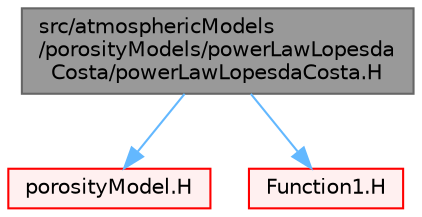 digraph "src/atmosphericModels/porosityModels/powerLawLopesdaCosta/powerLawLopesdaCosta.H"
{
 // LATEX_PDF_SIZE
  bgcolor="transparent";
  edge [fontname=Helvetica,fontsize=10,labelfontname=Helvetica,labelfontsize=10];
  node [fontname=Helvetica,fontsize=10,shape=box,height=0.2,width=0.4];
  Node1 [id="Node000001",label="src/atmosphericModels\l/porosityModels/powerLawLopesda\lCosta/powerLawLopesdaCosta.H",height=0.2,width=0.4,color="gray40", fillcolor="grey60", style="filled", fontcolor="black",tooltip=" "];
  Node1 -> Node2 [id="edge1_Node000001_Node000002",color="steelblue1",style="solid",tooltip=" "];
  Node2 [id="Node000002",label="porosityModel.H",height=0.2,width=0.4,color="red", fillcolor="#FFF0F0", style="filled",URL="$porosityModel_8H.html",tooltip=" "];
  Node1 -> Node350 [id="edge2_Node000001_Node000350",color="steelblue1",style="solid",tooltip=" "];
  Node350 [id="Node000350",label="Function1.H",height=0.2,width=0.4,color="red", fillcolor="#FFF0F0", style="filled",URL="$Function1_8H.html",tooltip=" "];
}
